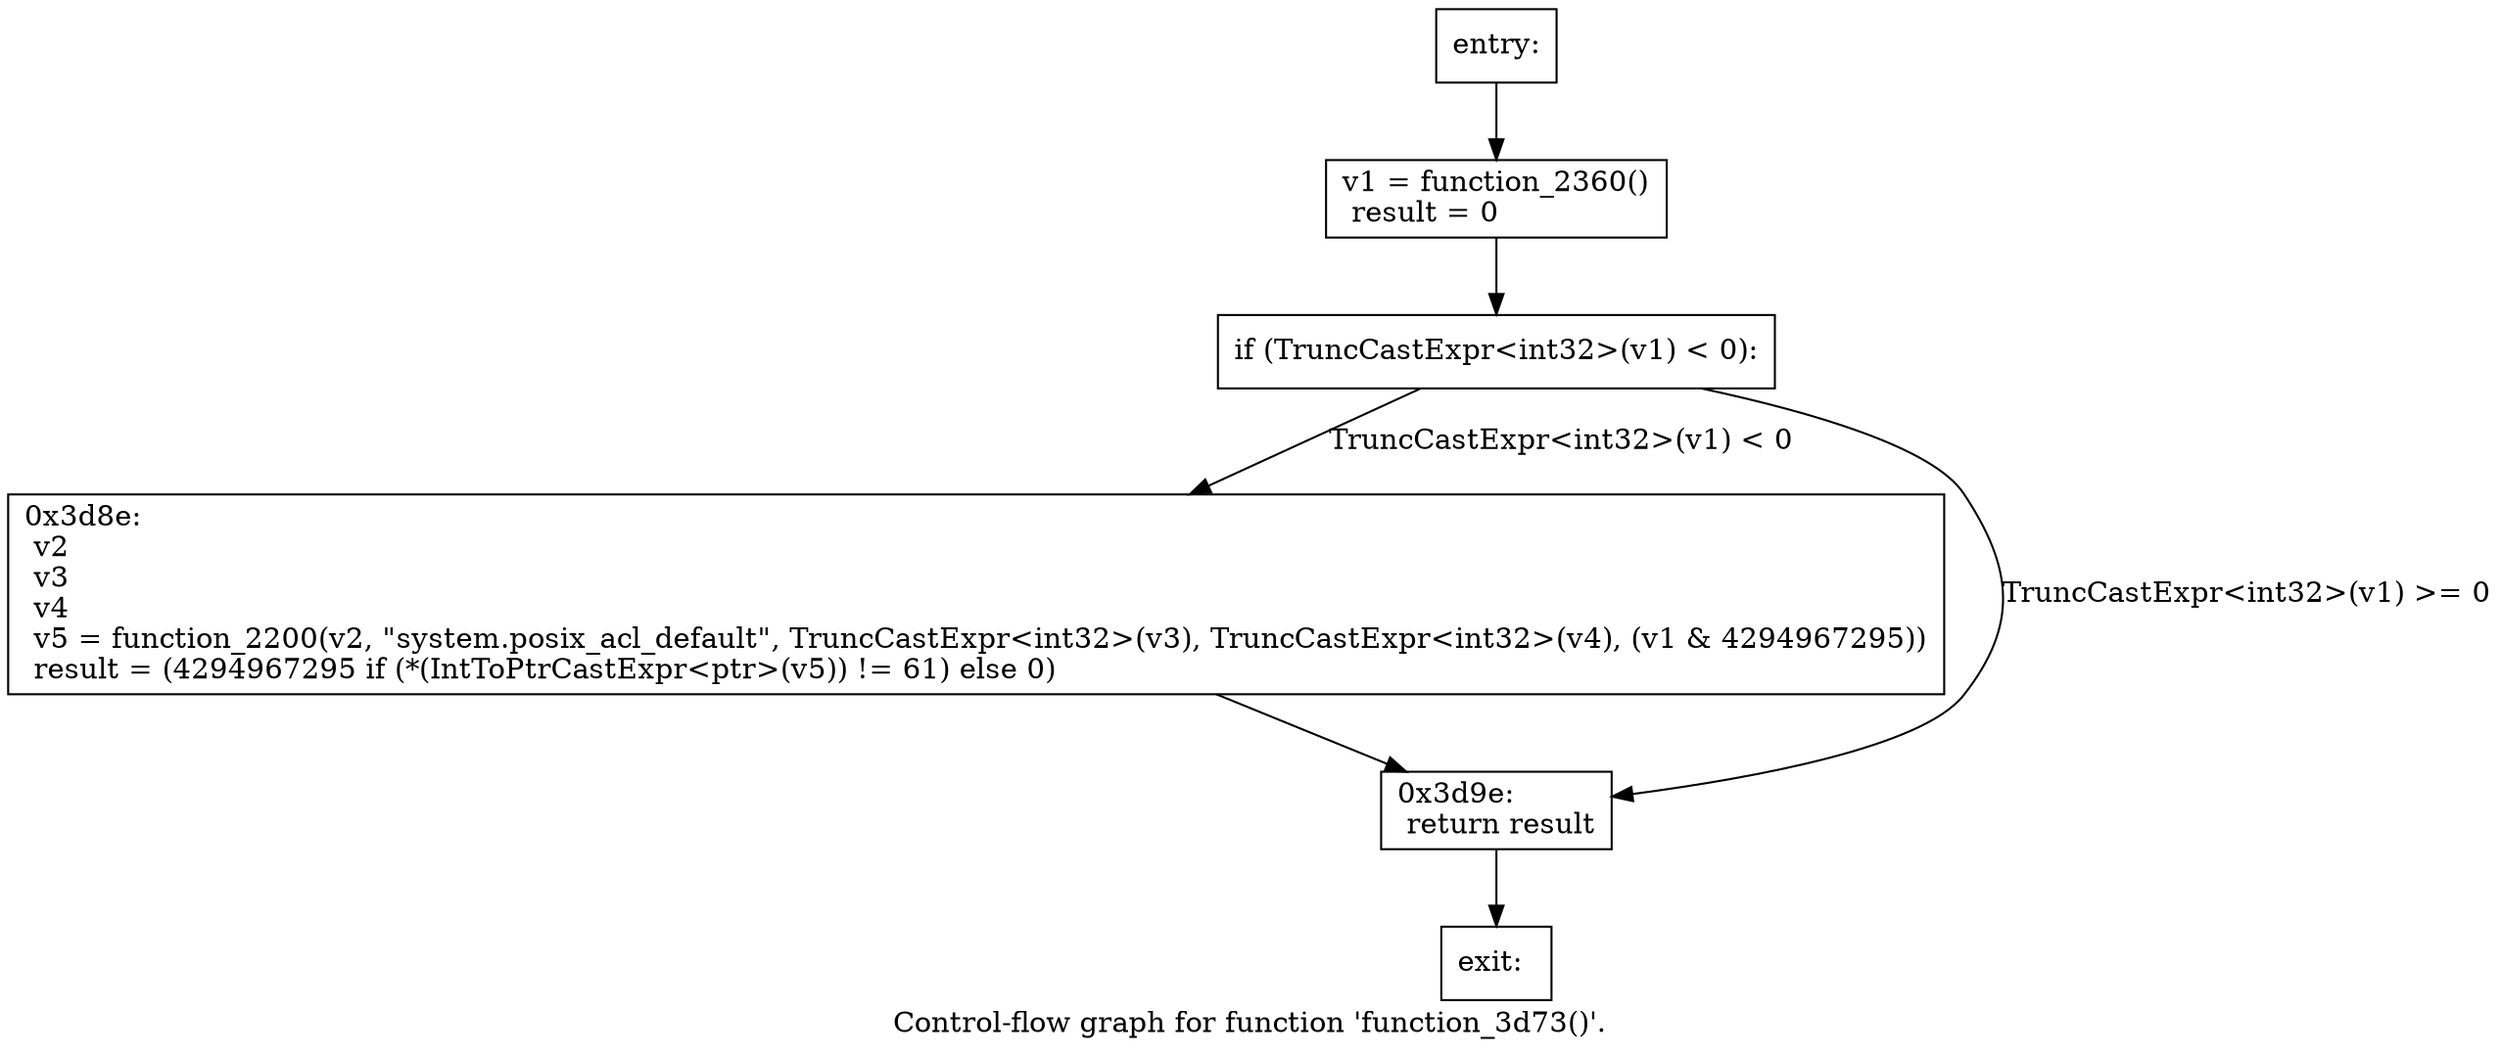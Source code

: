 digraph "Control-flow graph for function 'function_3d73()'." {
  label="Control-flow graph for function 'function_3d73()'.";
  node [shape=record];

  Node0796FE68 [label="{entry:\l}"];
  Node0796FE68 -> Node0796FE20;
  Node0796FE20 [label="{  v1 = function_2360()\l  result = 0\l}"];
  Node0796FE20 -> Node079700A8;
  Node079700A8 [label="{  if (TruncCastExpr\<int32\>(v1) \< 0):\l}"];
  Node079700A8 -> Node0796FBE0 [label="TruncCastExpr\<int32\>(v1) \< 0"];
  Node079700A8 -> Node0796FEF8 [label="TruncCastExpr\<int32\>(v1) \>= 0"];
  Node0796FBE0 [label="{0x3d8e:\l  v2\l  v3\l  v4\l  v5 = function_2200(v2, \"system.posix_acl_default\", TruncCastExpr\<int32\>(v3), TruncCastExpr\<int32\>(v4), (v1 & 4294967295))\l  result = (4294967295 if (*(IntToPtrCastExpr\<ptr\>(v5)) != 61) else 0)\l}"];
  Node0796FBE0 -> Node0796FEF8;
  Node0796FEF8 [label="{0x3d9e:\l  return result\l}"];
  Node0796FEF8 -> Node07970060;
  Node07970060 [label="{exit:\l}"];

}
